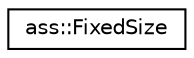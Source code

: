 digraph "Graphical Class Hierarchy"
{
 // LATEX_PDF_SIZE
  edge [fontname="Helvetica",fontsize="10",labelfontname="Helvetica",labelfontsize="10"];
  node [fontname="Helvetica",fontsize="10",shape=record];
  rankdir="LR";
  Node0 [label="ass::FixedSize",height=0.2,width=0.4,color="black", fillcolor="white", style="filled",URL="$structass_1_1FixedSize.html",tooltip="Controls the fixed size of AView."];
}
